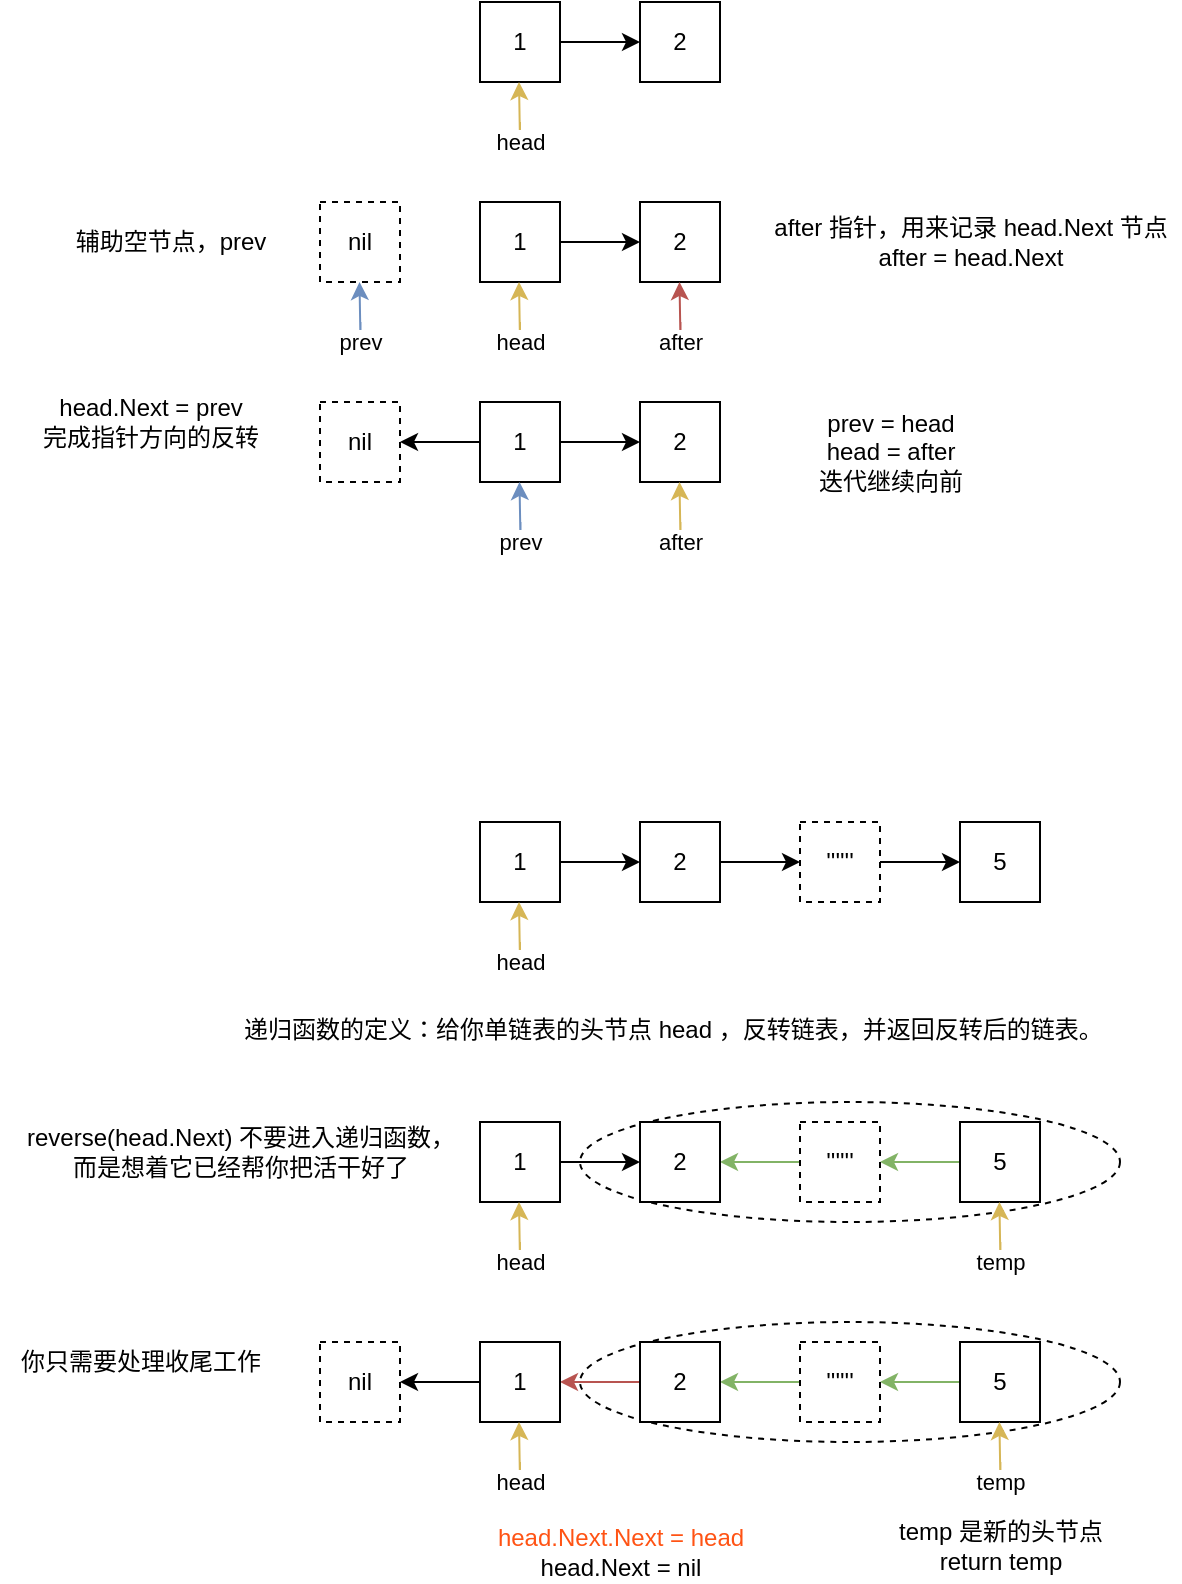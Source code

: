 <mxfile version="12.5.3" type="device" pages="2"><diagram id="UGNGkHf8bEUqD5MX7Npj" name="反转单链条"><mxGraphModel dx="981" dy="594" grid="1" gridSize="10" guides="1" tooltips="1" connect="1" arrows="1" fold="1" page="1" pageScale="1" pageWidth="827" pageHeight="1169" math="0" shadow="0"><root><mxCell id="0"/><mxCell id="1" parent="0"/><mxCell id="445pjGRGggMQobguRXSx-36" value="" style="ellipse;whiteSpace=wrap;html=1;dashed=1;" vertex="1" parent="1"><mxGeometry x="370" y="570" width="270" height="60" as="geometry"/></mxCell><mxCell id="97dFQwS3qcUpUYM1OS1e-6" value="" style="edgeStyle=orthogonalEdgeStyle;rounded=0;orthogonalLoop=1;jettySize=auto;html=1;" parent="1" source="97dFQwS3qcUpUYM1OS1e-2" target="97dFQwS3qcUpUYM1OS1e-5" edge="1"><mxGeometry relative="1" as="geometry"/></mxCell><mxCell id="97dFQwS3qcUpUYM1OS1e-2" value="1" style="whiteSpace=wrap;html=1;aspect=fixed;" parent="1" vertex="1"><mxGeometry x="320" y="20" width="40" height="40" as="geometry"/></mxCell><mxCell id="97dFQwS3qcUpUYM1OS1e-5" value="2" style="whiteSpace=wrap;html=1;aspect=fixed;" parent="1" vertex="1"><mxGeometry x="400" y="20" width="40" height="40" as="geometry"/></mxCell><mxCell id="97dFQwS3qcUpUYM1OS1e-13" value="head&lt;br&gt;" style="endArrow=classic;html=1;fillColor=#fff2cc;strokeColor=#d6b656;" parent="1" edge="1"><mxGeometry x="-0.5" width="50" height="50" relative="1" as="geometry"><mxPoint x="340" y="80" as="sourcePoint"/><mxPoint x="339.5" y="60" as="targetPoint"/><Array as="points"><mxPoint x="340" y="90"/></Array><mxPoint as="offset"/></mxGeometry></mxCell><mxCell id="97dFQwS3qcUpUYM1OS1e-14" value="" style="edgeStyle=orthogonalEdgeStyle;rounded=0;orthogonalLoop=1;jettySize=auto;html=1;" parent="1" source="97dFQwS3qcUpUYM1OS1e-15" target="97dFQwS3qcUpUYM1OS1e-16" edge="1"><mxGeometry relative="1" as="geometry"/></mxCell><mxCell id="97dFQwS3qcUpUYM1OS1e-15" value="1" style="whiteSpace=wrap;html=1;aspect=fixed;" parent="1" vertex="1"><mxGeometry x="320" y="120" width="40" height="40" as="geometry"/></mxCell><mxCell id="97dFQwS3qcUpUYM1OS1e-16" value="2" style="whiteSpace=wrap;html=1;aspect=fixed;" parent="1" vertex="1"><mxGeometry x="400" y="120" width="40" height="40" as="geometry"/></mxCell><mxCell id="97dFQwS3qcUpUYM1OS1e-17" value="head&lt;br&gt;" style="endArrow=classic;html=1;fillColor=#fff2cc;strokeColor=#d6b656;" parent="1" edge="1"><mxGeometry x="-0.5" width="50" height="50" relative="1" as="geometry"><mxPoint x="340" y="180" as="sourcePoint"/><mxPoint x="339.5" y="160" as="targetPoint"/><Array as="points"><mxPoint x="340" y="190"/></Array><mxPoint as="offset"/></mxGeometry></mxCell><mxCell id="97dFQwS3qcUpUYM1OS1e-18" value="nil" style="whiteSpace=wrap;html=1;aspect=fixed;dashed=1;" parent="1" vertex="1"><mxGeometry x="240" y="120" width="40" height="40" as="geometry"/></mxCell><mxCell id="97dFQwS3qcUpUYM1OS1e-19" value="prev" style="endArrow=classic;html=1;fillColor=#dae8fc;strokeColor=#6c8ebf;" parent="1" edge="1"><mxGeometry x="-0.5" width="50" height="50" relative="1" as="geometry"><mxPoint x="260.25" y="180" as="sourcePoint"/><mxPoint x="259.75" y="160" as="targetPoint"/><Array as="points"><mxPoint x="260.25" y="190"/></Array><mxPoint as="offset"/></mxGeometry></mxCell><mxCell id="97dFQwS3qcUpUYM1OS1e-21" value="辅助空节点，prev" style="text;html=1;align=center;verticalAlign=middle;resizable=0;points=[];autosize=1;" parent="1" vertex="1"><mxGeometry x="110" y="130" width="110" height="20" as="geometry"/></mxCell><mxCell id="97dFQwS3qcUpUYM1OS1e-22" value="after" style="endArrow=classic;html=1;fillColor=#f8cecc;strokeColor=#b85450;" parent="1" edge="1"><mxGeometry x="-0.5" width="50" height="50" relative="1" as="geometry"><mxPoint x="420.25" y="180" as="sourcePoint"/><mxPoint x="419.75" y="160" as="targetPoint"/><Array as="points"><mxPoint x="420.25" y="190"/></Array><mxPoint as="offset"/></mxGeometry></mxCell><mxCell id="97dFQwS3qcUpUYM1OS1e-23" value="after 指针，用来记录 head.Next 节点&lt;br&gt;after = head.Next" style="text;html=1;align=center;verticalAlign=middle;resizable=0;points=[];autosize=1;" parent="1" vertex="1"><mxGeometry x="460" y="125" width="210" height="30" as="geometry"/></mxCell><mxCell id="97dFQwS3qcUpUYM1OS1e-24" value="" style="edgeStyle=orthogonalEdgeStyle;rounded=0;orthogonalLoop=1;jettySize=auto;html=1;" parent="1" source="97dFQwS3qcUpUYM1OS1e-25" target="97dFQwS3qcUpUYM1OS1e-26" edge="1"><mxGeometry relative="1" as="geometry"/></mxCell><mxCell id="97dFQwS3qcUpUYM1OS1e-25" value="1" style="whiteSpace=wrap;html=1;aspect=fixed;" parent="1" vertex="1"><mxGeometry x="320" y="220" width="40" height="40" as="geometry"/></mxCell><mxCell id="97dFQwS3qcUpUYM1OS1e-26" value="2" style="whiteSpace=wrap;html=1;aspect=fixed;" parent="1" vertex="1"><mxGeometry x="400" y="220" width="40" height="40" as="geometry"/></mxCell><mxCell id="97dFQwS3qcUpUYM1OS1e-27" value="after" style="endArrow=classic;html=1;fillColor=#fff2cc;strokeColor=#d6b656;" parent="1" edge="1"><mxGeometry x="-0.5" width="50" height="50" relative="1" as="geometry"><mxPoint x="420.25" y="280" as="sourcePoint"/><mxPoint x="419.75" y="260" as="targetPoint"/><Array as="points"><mxPoint x="420.25" y="290"/></Array><mxPoint as="offset"/></mxGeometry></mxCell><mxCell id="97dFQwS3qcUpUYM1OS1e-28" value="" style="edgeStyle=orthogonalEdgeStyle;rounded=0;orthogonalLoop=1;jettySize=auto;html=1;startArrow=classic;startFill=1;endArrow=none;endFill=0;" parent="1" source="97dFQwS3qcUpUYM1OS1e-29" target="97dFQwS3qcUpUYM1OS1e-25" edge="1"><mxGeometry relative="1" as="geometry"/></mxCell><mxCell id="97dFQwS3qcUpUYM1OS1e-29" value="nil" style="whiteSpace=wrap;html=1;aspect=fixed;dashed=1;" parent="1" vertex="1"><mxGeometry x="240" y="220" width="40" height="40" as="geometry"/></mxCell><mxCell id="97dFQwS3qcUpUYM1OS1e-30" value="prev" style="endArrow=classic;html=1;fillColor=#dae8fc;strokeColor=#6c8ebf;" parent="1" edge="1"><mxGeometry x="-0.5" width="50" height="50" relative="1" as="geometry"><mxPoint x="340.25" y="280" as="sourcePoint"/><mxPoint x="339.75" y="260" as="targetPoint"/><Array as="points"><mxPoint x="340.25" y="290"/></Array><mxPoint as="offset"/></mxGeometry></mxCell><mxCell id="97dFQwS3qcUpUYM1OS1e-33" value="head.Next = prev&lt;br&gt;完成指针方向的反转" style="text;html=1;align=center;verticalAlign=middle;resizable=0;points=[];autosize=1;" parent="1" vertex="1"><mxGeometry x="95" y="215" width="120" height="30" as="geometry"/></mxCell><mxCell id="97dFQwS3qcUpUYM1OS1e-34" value="prev = head&lt;br&gt;head = after&lt;br&gt;迭代继续向前" style="text;html=1;align=center;verticalAlign=middle;resizable=0;points=[];autosize=1;" parent="1" vertex="1"><mxGeometry x="480" y="220" width="90" height="50" as="geometry"/></mxCell><mxCell id="445pjGRGggMQobguRXSx-1" value="" style="edgeStyle=orthogonalEdgeStyle;rounded=0;orthogonalLoop=1;jettySize=auto;html=1;" edge="1" parent="1" source="445pjGRGggMQobguRXSx-2" target="445pjGRGggMQobguRXSx-3"><mxGeometry relative="1" as="geometry"/></mxCell><mxCell id="445pjGRGggMQobguRXSx-2" value="1" style="whiteSpace=wrap;html=1;aspect=fixed;" vertex="1" parent="1"><mxGeometry x="320" y="430" width="40" height="40" as="geometry"/></mxCell><mxCell id="445pjGRGggMQobguRXSx-6" value="" style="edgeStyle=orthogonalEdgeStyle;rounded=0;orthogonalLoop=1;jettySize=auto;html=1;" edge="1" parent="1" source="445pjGRGggMQobguRXSx-3" target="445pjGRGggMQobguRXSx-5"><mxGeometry relative="1" as="geometry"/></mxCell><mxCell id="445pjGRGggMQobguRXSx-3" value="2" style="whiteSpace=wrap;html=1;aspect=fixed;" vertex="1" parent="1"><mxGeometry x="400" y="430" width="40" height="40" as="geometry"/></mxCell><mxCell id="445pjGRGggMQobguRXSx-8" value="" style="edgeStyle=orthogonalEdgeStyle;rounded=0;orthogonalLoop=1;jettySize=auto;html=1;" edge="1" parent="1" source="445pjGRGggMQobguRXSx-5" target="445pjGRGggMQobguRXSx-7"><mxGeometry relative="1" as="geometry"/></mxCell><mxCell id="445pjGRGggMQobguRXSx-5" value="''''''" style="whiteSpace=wrap;html=1;aspect=fixed;dashed=1;" vertex="1" parent="1"><mxGeometry x="480" y="430" width="40" height="40" as="geometry"/></mxCell><mxCell id="445pjGRGggMQobguRXSx-7" value="5" style="whiteSpace=wrap;html=1;aspect=fixed;" vertex="1" parent="1"><mxGeometry x="560" y="430" width="40" height="40" as="geometry"/></mxCell><mxCell id="445pjGRGggMQobguRXSx-4" value="head&lt;br&gt;" style="endArrow=classic;html=1;fillColor=#fff2cc;strokeColor=#d6b656;" edge="1" parent="1"><mxGeometry x="-0.5" width="50" height="50" relative="1" as="geometry"><mxPoint x="340" y="490" as="sourcePoint"/><mxPoint x="339.5" y="470" as="targetPoint"/><Array as="points"><mxPoint x="340" y="500"/></Array><mxPoint as="offset"/></mxGeometry></mxCell><mxCell id="445pjGRGggMQobguRXSx-12" value="递归函数的定义：给你单链表的头节点&amp;nbsp;head&amp;nbsp;，反转链表，并返回反转后的链表。" style="text;html=1;" vertex="1" parent="1"><mxGeometry x="200" y="520" width="440" height="30" as="geometry"/></mxCell><mxCell id="445pjGRGggMQobguRXSx-13" value="reverse(head.Next) 不要进入递归函数，&lt;br&gt;而是想着它已经帮你把活干好了" style="text;html=1;align=center;verticalAlign=middle;resizable=0;points=[];autosize=1;" vertex="1" parent="1"><mxGeometry x="85" y="580" width="230" height="30" as="geometry"/></mxCell><mxCell id="445pjGRGggMQobguRXSx-14" value="" style="edgeStyle=orthogonalEdgeStyle;rounded=0;orthogonalLoop=1;jettySize=auto;html=1;" edge="1" parent="1" source="445pjGRGggMQobguRXSx-15" target="445pjGRGggMQobguRXSx-17"><mxGeometry relative="1" as="geometry"/></mxCell><mxCell id="445pjGRGggMQobguRXSx-15" value="1" style="whiteSpace=wrap;html=1;aspect=fixed;" vertex="1" parent="1"><mxGeometry x="320" y="580" width="40" height="40" as="geometry"/></mxCell><mxCell id="445pjGRGggMQobguRXSx-16" value="" style="edgeStyle=orthogonalEdgeStyle;rounded=0;orthogonalLoop=1;jettySize=auto;html=1;fillColor=#d5e8d4;strokeColor=#82b366;endArrow=none;endFill=0;startArrow=classic;startFill=1;" edge="1" parent="1" source="445pjGRGggMQobguRXSx-17" target="445pjGRGggMQobguRXSx-19"><mxGeometry relative="1" as="geometry"/></mxCell><mxCell id="445pjGRGggMQobguRXSx-17" value="2" style="whiteSpace=wrap;html=1;aspect=fixed;" vertex="1" parent="1"><mxGeometry x="400" y="580" width="40" height="40" as="geometry"/></mxCell><mxCell id="445pjGRGggMQobguRXSx-18" value="" style="edgeStyle=orthogonalEdgeStyle;rounded=0;orthogonalLoop=1;jettySize=auto;html=1;startArrow=classic;startFill=1;endArrow=none;endFill=0;fillColor=#d5e8d4;strokeColor=#82b366;" edge="1" parent="1" source="445pjGRGggMQobguRXSx-19" target="445pjGRGggMQobguRXSx-20"><mxGeometry relative="1" as="geometry"/></mxCell><mxCell id="445pjGRGggMQobguRXSx-19" value="''''''" style="whiteSpace=wrap;html=1;aspect=fixed;dashed=1;" vertex="1" parent="1"><mxGeometry x="480" y="580" width="40" height="40" as="geometry"/></mxCell><mxCell id="445pjGRGggMQobguRXSx-20" value="5" style="whiteSpace=wrap;html=1;aspect=fixed;" vertex="1" parent="1"><mxGeometry x="560" y="580" width="40" height="40" as="geometry"/></mxCell><mxCell id="445pjGRGggMQobguRXSx-21" value="head&lt;br&gt;" style="endArrow=classic;html=1;fillColor=#fff2cc;strokeColor=#d6b656;" edge="1" parent="1"><mxGeometry x="-0.5" width="50" height="50" relative="1" as="geometry"><mxPoint x="340" y="640" as="sourcePoint"/><mxPoint x="339.5" y="620" as="targetPoint"/><Array as="points"><mxPoint x="340" y="650"/></Array><mxPoint as="offset"/></mxGeometry></mxCell><mxCell id="445pjGRGggMQobguRXSx-23" value="temp" style="endArrow=classic;html=1;fillColor=#fff2cc;strokeColor=#d6b656;" edge="1" parent="1"><mxGeometry x="-0.5" width="50" height="50" relative="1" as="geometry"><mxPoint x="580.21" y="640" as="sourcePoint"/><mxPoint x="579.71" y="620" as="targetPoint"/><Array as="points"><mxPoint x="580.21" y="650"/></Array><mxPoint as="offset"/></mxGeometry></mxCell><mxCell id="445pjGRGggMQobguRXSx-24" value="你只需要处理收尾工作" style="text;html=1;align=center;verticalAlign=middle;resizable=0;points=[];autosize=1;" vertex="1" parent="1"><mxGeometry x="80" y="690" width="140" height="20" as="geometry"/></mxCell><mxCell id="445pjGRGggMQobguRXSx-38" value="" style="ellipse;whiteSpace=wrap;html=1;dashed=1;" vertex="1" parent="1"><mxGeometry x="370" y="680" width="270" height="60" as="geometry"/></mxCell><mxCell id="445pjGRGggMQobguRXSx-39" value="" style="edgeStyle=orthogonalEdgeStyle;rounded=0;orthogonalLoop=1;jettySize=auto;html=1;startArrow=classic;startFill=1;endArrow=none;endFill=0;fillColor=#f8cecc;strokeColor=#b85450;" edge="1" parent="1" source="445pjGRGggMQobguRXSx-40" target="445pjGRGggMQobguRXSx-42"><mxGeometry relative="1" as="geometry"/></mxCell><mxCell id="445pjGRGggMQobguRXSx-51" value="" style="edgeStyle=orthogonalEdgeStyle;rounded=0;orthogonalLoop=1;jettySize=auto;html=1;startArrow=none;startFill=0;endArrow=classic;endFill=1;fillColor=#dae8fc;strokeColor=#000000;" edge="1" parent="1" source="445pjGRGggMQobguRXSx-40" target="445pjGRGggMQobguRXSx-50"><mxGeometry relative="1" as="geometry"/></mxCell><mxCell id="445pjGRGggMQobguRXSx-40" value="1" style="whiteSpace=wrap;html=1;aspect=fixed;" vertex="1" parent="1"><mxGeometry x="320" y="690" width="40" height="40" as="geometry"/></mxCell><mxCell id="445pjGRGggMQobguRXSx-50" value="nil" style="whiteSpace=wrap;html=1;aspect=fixed;dashed=1;" vertex="1" parent="1"><mxGeometry x="240" y="690" width="40" height="40" as="geometry"/></mxCell><mxCell id="445pjGRGggMQobguRXSx-41" value="" style="edgeStyle=orthogonalEdgeStyle;rounded=0;orthogonalLoop=1;jettySize=auto;html=1;fillColor=#d5e8d4;strokeColor=#82b366;endArrow=none;endFill=0;startArrow=classic;startFill=1;" edge="1" parent="1" source="445pjGRGggMQobguRXSx-42" target="445pjGRGggMQobguRXSx-44"><mxGeometry relative="1" as="geometry"/></mxCell><mxCell id="445pjGRGggMQobguRXSx-42" value="2" style="whiteSpace=wrap;html=1;aspect=fixed;" vertex="1" parent="1"><mxGeometry x="400" y="690" width="40" height="40" as="geometry"/></mxCell><mxCell id="445pjGRGggMQobguRXSx-43" value="" style="edgeStyle=orthogonalEdgeStyle;rounded=0;orthogonalLoop=1;jettySize=auto;html=1;startArrow=classic;startFill=1;endArrow=none;endFill=0;fillColor=#d5e8d4;strokeColor=#82b366;" edge="1" parent="1" source="445pjGRGggMQobguRXSx-44" target="445pjGRGggMQobguRXSx-45"><mxGeometry relative="1" as="geometry"/></mxCell><mxCell id="445pjGRGggMQobguRXSx-44" value="''''''" style="whiteSpace=wrap;html=1;aspect=fixed;dashed=1;" vertex="1" parent="1"><mxGeometry x="480" y="690" width="40" height="40" as="geometry"/></mxCell><mxCell id="445pjGRGggMQobguRXSx-45" value="5" style="whiteSpace=wrap;html=1;aspect=fixed;" vertex="1" parent="1"><mxGeometry x="560" y="690" width="40" height="40" as="geometry"/></mxCell><mxCell id="445pjGRGggMQobguRXSx-46" value="head&lt;br&gt;" style="endArrow=classic;html=1;fillColor=#fff2cc;strokeColor=#d6b656;" edge="1" parent="1"><mxGeometry x="-0.5" width="50" height="50" relative="1" as="geometry"><mxPoint x="340" y="750" as="sourcePoint"/><mxPoint x="339.5" y="730" as="targetPoint"/><Array as="points"><mxPoint x="340" y="760"/></Array><mxPoint as="offset"/></mxGeometry></mxCell><mxCell id="445pjGRGggMQobguRXSx-47" value="temp" style="endArrow=classic;html=1;fillColor=#fff2cc;strokeColor=#d6b656;" edge="1" parent="1"><mxGeometry x="-0.5" width="50" height="50" relative="1" as="geometry"><mxPoint x="580.21" y="750" as="sourcePoint"/><mxPoint x="579.71" y="730" as="targetPoint"/><Array as="points"><mxPoint x="580.21" y="760"/></Array><mxPoint as="offset"/></mxGeometry></mxCell><mxCell id="445pjGRGggMQobguRXSx-52" value="&lt;font color=&quot;#ff5314&quot;&gt;head.Next.Next = head&lt;br&gt;&lt;/font&gt;head.Next = nil" style="text;html=1;align=center;verticalAlign=middle;resizable=0;points=[];autosize=1;" vertex="1" parent="1"><mxGeometry x="320" y="780" width="140" height="30" as="geometry"/></mxCell><mxCell id="445pjGRGggMQobguRXSx-53" value="&lt;br&gt;temp 是新的头节点&lt;br&gt;return temp" style="text;html=1;align=center;verticalAlign=middle;resizable=0;points=[];autosize=1;" vertex="1" parent="1"><mxGeometry x="520" y="760" width="120" height="50" as="geometry"/></mxCell></root></mxGraphModel></diagram><diagram id="GlFD8IQvAbebWaWlXsMh" name="第 2 页"><mxGraphModel dx="1422" dy="862" grid="1" gridSize="10" guides="1" tooltips="1" connect="1" arrows="1" fold="1" page="1" pageScale="1" pageWidth="827" pageHeight="1169" math="0" shadow="0"><root><mxCell id="ZXKyUAP8nExCHdgO_x4B-0"/><mxCell id="ZXKyUAP8nExCHdgO_x4B-1" parent="ZXKyUAP8nExCHdgO_x4B-0"/></root></mxGraphModel></diagram></mxfile>